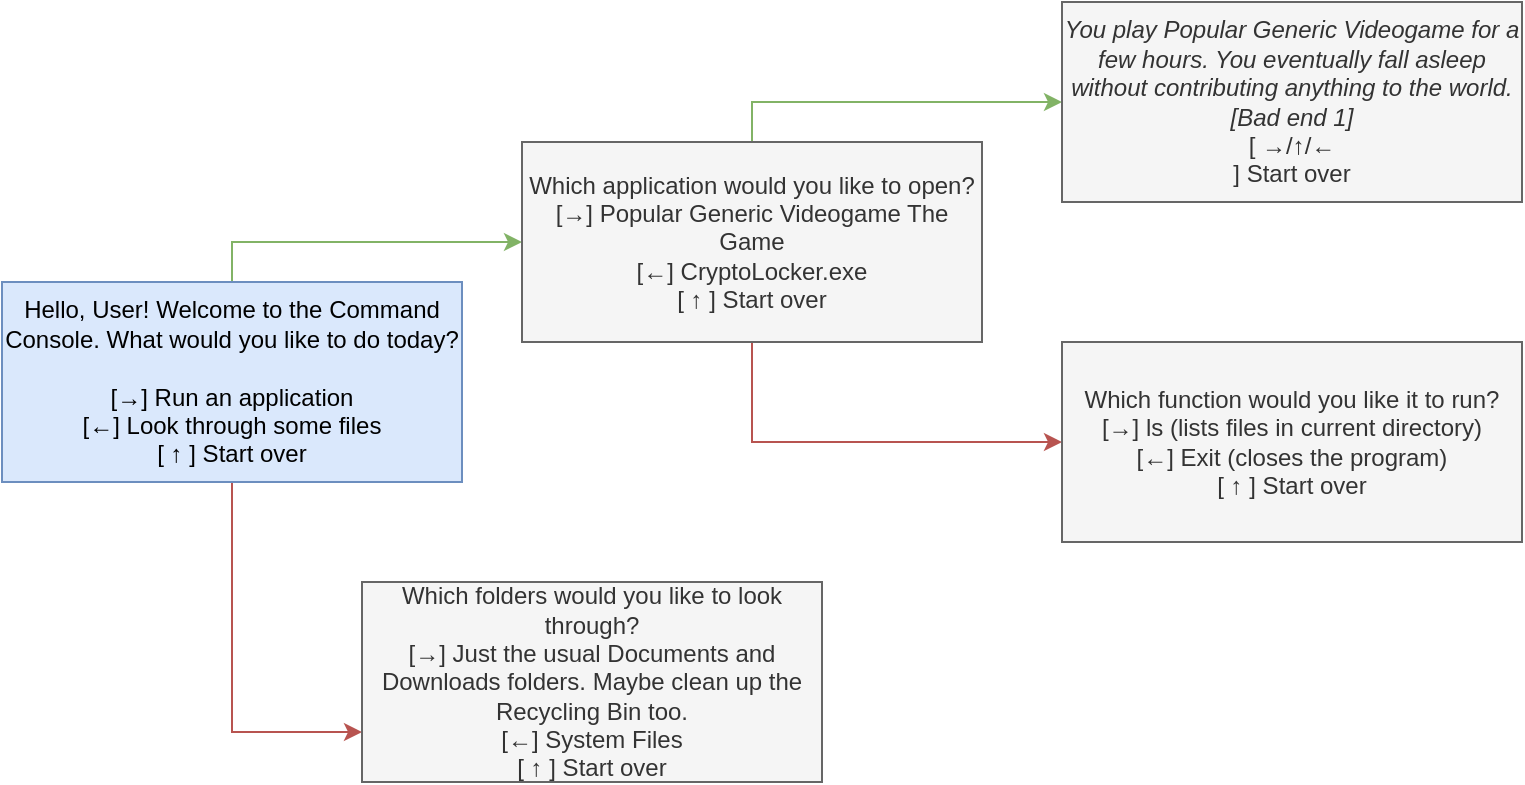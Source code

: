 <mxfile version="13.3.7" type="github">
  <diagram id="C5RBs43oDa-KdzZeNtuy" name="Page-1">
    <mxGraphModel dx="1221" dy="682" grid="1" gridSize="10" guides="1" tooltips="1" connect="1" arrows="1" fold="1" page="1" pageScale="1" pageWidth="2339" pageHeight="3300" math="0" shadow="0">
      <root>
        <mxCell id="WIyWlLk6GJQsqaUBKTNV-0" />
        <mxCell id="WIyWlLk6GJQsqaUBKTNV-1" parent="WIyWlLk6GJQsqaUBKTNV-0" />
        <mxCell id="G_LtqzB8PGayeKmqLbbJ-5" style="edgeStyle=orthogonalEdgeStyle;rounded=0;orthogonalLoop=1;jettySize=auto;html=1;exitX=0.5;exitY=0;exitDx=0;exitDy=0;entryX=0;entryY=0.5;entryDx=0;entryDy=0;fillColor=#d5e8d4;strokeColor=#82b366;" parent="WIyWlLk6GJQsqaUBKTNV-1" source="G_LtqzB8PGayeKmqLbbJ-1" target="G_LtqzB8PGayeKmqLbbJ-3" edge="1">
          <mxGeometry relative="1" as="geometry" />
        </mxCell>
        <mxCell id="G_LtqzB8PGayeKmqLbbJ-8" style="edgeStyle=orthogonalEdgeStyle;rounded=0;orthogonalLoop=1;jettySize=auto;html=1;exitX=0.5;exitY=1;exitDx=0;exitDy=0;entryX=0;entryY=0.75;entryDx=0;entryDy=0;fillColor=#f8cecc;strokeColor=#b85450;" parent="WIyWlLk6GJQsqaUBKTNV-1" source="G_LtqzB8PGayeKmqLbbJ-1" target="G_LtqzB8PGayeKmqLbbJ-7" edge="1">
          <mxGeometry relative="1" as="geometry" />
        </mxCell>
        <mxCell id="G_LtqzB8PGayeKmqLbbJ-1" value="&lt;div&gt;Hello, User! Welcome to the Command Console. What would you like to do today?&lt;/div&gt;&lt;div&gt;&lt;br&gt;&lt;/div&gt;&lt;div&gt;[→] Run an application&lt;/div&gt;&lt;div&gt;[←] Look through some files&lt;/div&gt;&lt;div&gt;[ ↑ ] Start over&lt;/div&gt;" style="text;html=1;strokeColor=#6c8ebf;fillColor=#dae8fc;align=center;verticalAlign=middle;whiteSpace=wrap;rounded=0;" parent="WIyWlLk6GJQsqaUBKTNV-1" vertex="1">
          <mxGeometry x="30" y="170" width="230" height="100" as="geometry" />
        </mxCell>
        <mxCell id="rjlh_XGYD9krDsAeV4SP-3" style="edgeStyle=orthogonalEdgeStyle;rounded=0;orthogonalLoop=1;jettySize=auto;html=1;exitX=0.5;exitY=0;exitDx=0;exitDy=0;entryX=0;entryY=0.5;entryDx=0;entryDy=0;fillColor=#d5e8d4;strokeColor=#82b366;" edge="1" parent="WIyWlLk6GJQsqaUBKTNV-1" source="G_LtqzB8PGayeKmqLbbJ-3" target="rjlh_XGYD9krDsAeV4SP-2">
          <mxGeometry relative="1" as="geometry" />
        </mxCell>
        <mxCell id="rjlh_XGYD9krDsAeV4SP-4" style="edgeStyle=orthogonalEdgeStyle;rounded=0;orthogonalLoop=1;jettySize=auto;html=1;exitX=0.5;exitY=1;exitDx=0;exitDy=0;entryX=0;entryY=0.5;entryDx=0;entryDy=0;fillColor=#f8cecc;strokeColor=#b85450;" edge="1" parent="WIyWlLk6GJQsqaUBKTNV-1" source="G_LtqzB8PGayeKmqLbbJ-3" target="rjlh_XGYD9krDsAeV4SP-1">
          <mxGeometry relative="1" as="geometry" />
        </mxCell>
        <mxCell id="G_LtqzB8PGayeKmqLbbJ-3" value="&lt;div&gt;Which application would you like to open?&lt;/div&gt;&lt;div&gt;&lt;span&gt; &lt;/span&gt;[→] Popular Generic Videogame The Game&lt;/div&gt;&lt;div&gt;&lt;span&gt; &lt;/span&gt;[←] CryptoLocker.exe&lt;/div&gt;&lt;div&gt;&lt;span&gt; &lt;/span&gt;[ ↑ ] Start over&lt;/div&gt;" style="text;html=1;align=center;verticalAlign=middle;whiteSpace=wrap;rounded=0;fillColor=#f5f5f5;strokeColor=#666666;fontColor=#333333;" parent="WIyWlLk6GJQsqaUBKTNV-1" vertex="1">
          <mxGeometry x="290" y="100" width="230" height="100" as="geometry" />
        </mxCell>
        <mxCell id="G_LtqzB8PGayeKmqLbbJ-7" value="&lt;div&gt;Which folders would you like to look through?&lt;/div&gt;&lt;div&gt;&lt;span&gt; &lt;/span&gt;[→] Just the usual Documents and Downloads folders. Maybe clean up the Recycling Bin too.&lt;/div&gt;&lt;div&gt;&lt;span&gt; &lt;/span&gt;[←] System Files&lt;/div&gt;&lt;div&gt;&lt;span&gt; &lt;/span&gt;[ ↑ ] Start over&lt;/div&gt;" style="text;html=1;strokeColor=#666666;fillColor=#f5f5f5;align=center;verticalAlign=middle;whiteSpace=wrap;rounded=0;fontColor=#333333;" parent="WIyWlLk6GJQsqaUBKTNV-1" vertex="1">
          <mxGeometry x="210" y="320" width="230" height="100" as="geometry" />
        </mxCell>
        <mxCell id="rjlh_XGYD9krDsAeV4SP-1" value="&lt;div&gt;Which function would you like it to run?&lt;/div&gt;&lt;div&gt;&lt;span&gt; &lt;/span&gt;[→] ls (lists files in current directory)&lt;/div&gt;&lt;div&gt;&lt;span&gt; &lt;/span&gt;[←] Exit (closes the program)&lt;/div&gt;&lt;div&gt;&lt;span&gt; &lt;/span&gt;[ ↑ ] Start over&lt;/div&gt;" style="text;html=1;strokeColor=#666666;fillColor=#f5f5f5;align=center;verticalAlign=middle;whiteSpace=wrap;rounded=0;fontColor=#333333;" vertex="1" parent="WIyWlLk6GJQsqaUBKTNV-1">
          <mxGeometry x="560" y="200" width="230" height="100" as="geometry" />
        </mxCell>
        <mxCell id="rjlh_XGYD9krDsAeV4SP-2" value="&lt;i&gt;You play Popular Generic Videogame for a few hours. You eventually fall asleep without contributing anything to the world. [Bad end 1]&lt;br&gt;&lt;/i&gt;[ →/↑/←&lt;br&gt;] Start over&lt;i&gt;&lt;br&gt;&lt;/i&gt;" style="text;html=1;strokeColor=#666666;fillColor=#f5f5f5;align=center;verticalAlign=middle;whiteSpace=wrap;rounded=0;fontColor=#333333;" vertex="1" parent="WIyWlLk6GJQsqaUBKTNV-1">
          <mxGeometry x="560" y="30" width="230" height="100" as="geometry" />
        </mxCell>
      </root>
    </mxGraphModel>
  </diagram>
</mxfile>
